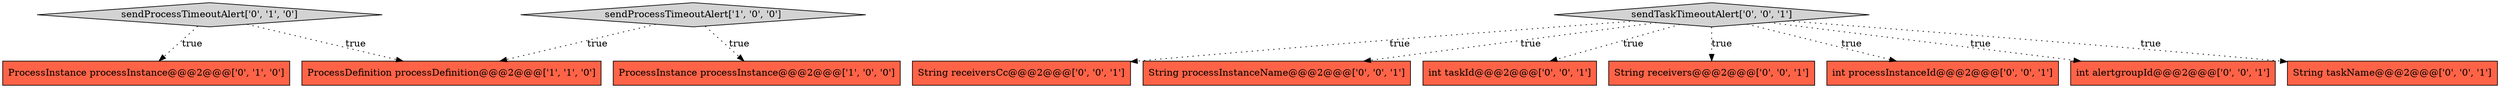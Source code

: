 digraph {
3 [style = filled, label = "sendProcessTimeoutAlert['0', '1', '0']", fillcolor = lightgray, shape = diamond image = "AAA0AAABBB2BBB"];
10 [style = filled, label = "String receiversCc@@@2@@@['0', '0', '1']", fillcolor = tomato, shape = box image = "AAA0AAABBB3BBB"];
8 [style = filled, label = "sendTaskTimeoutAlert['0', '0', '1']", fillcolor = lightgray, shape = diamond image = "AAA0AAABBB3BBB"];
4 [style = filled, label = "ProcessInstance processInstance@@@2@@@['0', '1', '0']", fillcolor = tomato, shape = box image = "AAA0AAABBB2BBB"];
2 [style = filled, label = "sendProcessTimeoutAlert['1', '0', '0']", fillcolor = lightgray, shape = diamond image = "AAA0AAABBB1BBB"];
12 [style = filled, label = "String processInstanceName@@@2@@@['0', '0', '1']", fillcolor = tomato, shape = box image = "AAA0AAABBB3BBB"];
6 [style = filled, label = "int taskId@@@2@@@['0', '0', '1']", fillcolor = tomato, shape = box image = "AAA0AAABBB3BBB"];
9 [style = filled, label = "String receivers@@@2@@@['0', '0', '1']", fillcolor = tomato, shape = box image = "AAA0AAABBB3BBB"];
11 [style = filled, label = "int processInstanceId@@@2@@@['0', '0', '1']", fillcolor = tomato, shape = box image = "AAA0AAABBB3BBB"];
7 [style = filled, label = "int alertgroupId@@@2@@@['0', '0', '1']", fillcolor = tomato, shape = box image = "AAA0AAABBB3BBB"];
5 [style = filled, label = "String taskName@@@2@@@['0', '0', '1']", fillcolor = tomato, shape = box image = "AAA0AAABBB3BBB"];
0 [style = filled, label = "ProcessInstance processInstance@@@2@@@['1', '0', '0']", fillcolor = tomato, shape = box image = "AAA0AAABBB1BBB"];
1 [style = filled, label = "ProcessDefinition processDefinition@@@2@@@['1', '1', '0']", fillcolor = tomato, shape = box image = "AAA0AAABBB1BBB"];
8->11 [style = dotted, label="true"];
3->4 [style = dotted, label="true"];
8->7 [style = dotted, label="true"];
2->0 [style = dotted, label="true"];
8->9 [style = dotted, label="true"];
8->12 [style = dotted, label="true"];
8->6 [style = dotted, label="true"];
8->10 [style = dotted, label="true"];
8->5 [style = dotted, label="true"];
2->1 [style = dotted, label="true"];
3->1 [style = dotted, label="true"];
}

